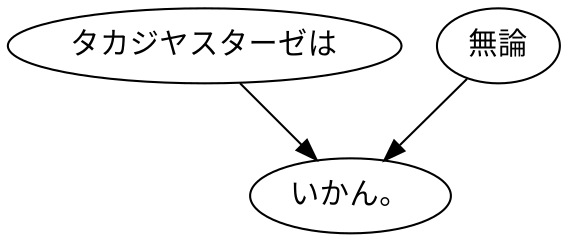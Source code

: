 digraph graph499 {
	node0 [label="タカジヤスターゼは"];
	node1 [label="無論"];
	node2 [label="いかん。"];
	node0 -> node2;
	node1 -> node2;
}
